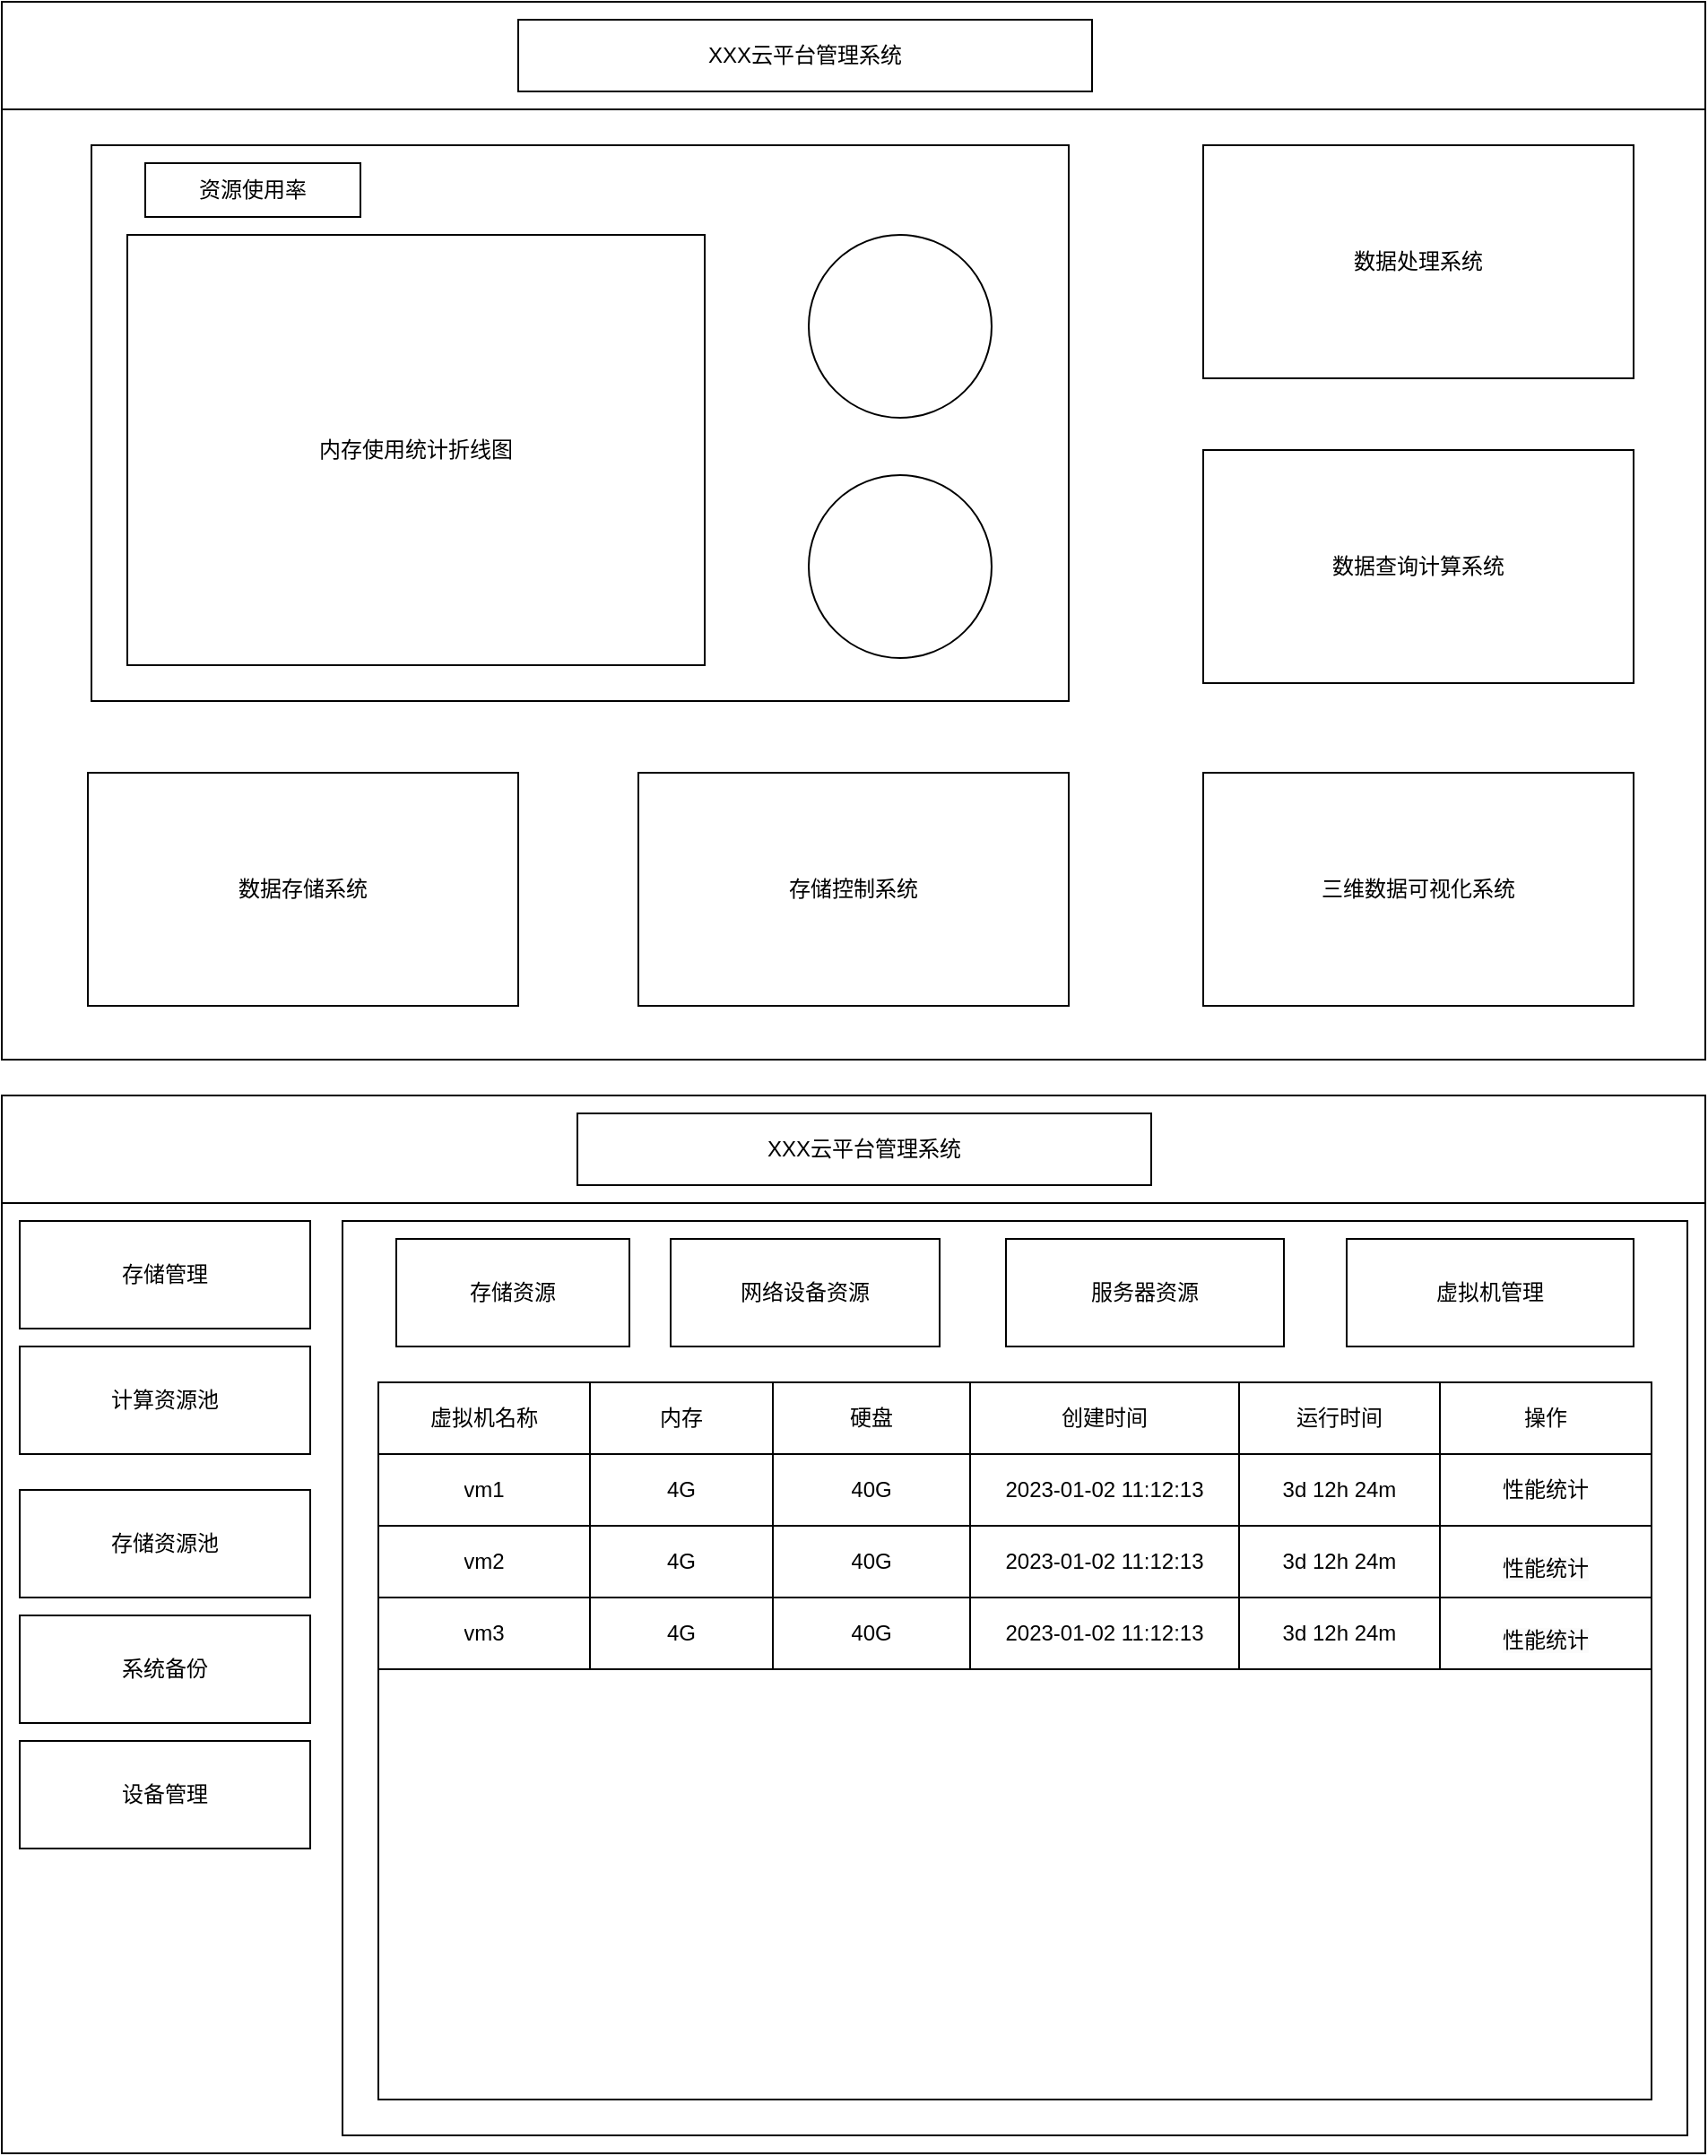 <mxfile version="21.3.3" type="github">
  <diagram name="第 1 页" id="NVEBLmxHPtYreF8IRJ6X">
    <mxGraphModel dx="1360" dy="977" grid="1" gridSize="10" guides="1" tooltips="1" connect="1" arrows="1" fold="1" page="1" pageScale="1" pageWidth="2339" pageHeight="3300" math="0" shadow="0">
      <root>
        <mxCell id="0" />
        <mxCell id="1" parent="0" />
        <mxCell id="mkwkqjg2g1FwR-pgGGm_-10" value="" style="rounded=0;whiteSpace=wrap;html=1;" vertex="1" parent="1">
          <mxGeometry x="140" y="680" width="950" height="590" as="geometry" />
        </mxCell>
        <mxCell id="mkwkqjg2g1FwR-pgGGm_-4" value="数据存储系统" style="rounded=0;whiteSpace=wrap;html=1;" vertex="1" parent="1">
          <mxGeometry x="188" y="1110" width="240" height="130" as="geometry" />
        </mxCell>
        <mxCell id="mkwkqjg2g1FwR-pgGGm_-5" value="数据查询计算系统" style="rounded=0;whiteSpace=wrap;html=1;" vertex="1" parent="1">
          <mxGeometry x="810" y="930" width="240" height="130" as="geometry" />
        </mxCell>
        <mxCell id="mkwkqjg2g1FwR-pgGGm_-6" value="三维数据可视化系统" style="rounded=0;whiteSpace=wrap;html=1;" vertex="1" parent="1">
          <mxGeometry x="810" y="1110" width="240" height="130" as="geometry" />
        </mxCell>
        <mxCell id="mkwkqjg2g1FwR-pgGGm_-8" value="数据处理系统" style="rounded=0;whiteSpace=wrap;html=1;" vertex="1" parent="1">
          <mxGeometry x="810" y="760" width="240" height="130" as="geometry" />
        </mxCell>
        <mxCell id="mkwkqjg2g1FwR-pgGGm_-7" value="存储控制系统" style="rounded=0;whiteSpace=wrap;html=1;" vertex="1" parent="1">
          <mxGeometry x="495" y="1110" width="240" height="130" as="geometry" />
        </mxCell>
        <mxCell id="mkwkqjg2g1FwR-pgGGm_-11" value="" style="rounded=0;whiteSpace=wrap;html=1;" vertex="1" parent="1">
          <mxGeometry x="140" y="680" width="950" height="60" as="geometry" />
        </mxCell>
        <mxCell id="mkwkqjg2g1FwR-pgGGm_-12" value="XXX云平台管理系统" style="rounded=0;whiteSpace=wrap;html=1;align=center;" vertex="1" parent="1">
          <mxGeometry x="428" y="690" width="320" height="40" as="geometry" />
        </mxCell>
        <mxCell id="mkwkqjg2g1FwR-pgGGm_-18" value="" style="rounded=0;whiteSpace=wrap;html=1;" vertex="1" parent="1">
          <mxGeometry x="190" y="760" width="545" height="310" as="geometry" />
        </mxCell>
        <mxCell id="mkwkqjg2g1FwR-pgGGm_-16" value="" style="ellipse;whiteSpace=wrap;html=1;aspect=fixed;" vertex="1" parent="1">
          <mxGeometry x="590" y="944" width="102" height="102" as="geometry" />
        </mxCell>
        <mxCell id="mkwkqjg2g1FwR-pgGGm_-20" value="内存使用统计折线图" style="rounded=0;whiteSpace=wrap;html=1;" vertex="1" parent="1">
          <mxGeometry x="210" y="810" width="322" height="240" as="geometry" />
        </mxCell>
        <mxCell id="mkwkqjg2g1FwR-pgGGm_-21" value="" style="ellipse;whiteSpace=wrap;html=1;aspect=fixed;" vertex="1" parent="1">
          <mxGeometry x="590" y="810" width="102" height="102" as="geometry" />
        </mxCell>
        <mxCell id="mkwkqjg2g1FwR-pgGGm_-23" value="" style="rounded=0;whiteSpace=wrap;html=1;" vertex="1" parent="1">
          <mxGeometry x="140" y="1290" width="950" height="590" as="geometry" />
        </mxCell>
        <mxCell id="mkwkqjg2g1FwR-pgGGm_-24" value="" style="rounded=0;whiteSpace=wrap;html=1;" vertex="1" parent="1">
          <mxGeometry x="140" y="1290" width="950" height="60" as="geometry" />
        </mxCell>
        <mxCell id="mkwkqjg2g1FwR-pgGGm_-27" value="XXX云平台管理系统" style="rounded=0;whiteSpace=wrap;html=1;align=center;" vertex="1" parent="1">
          <mxGeometry x="461" y="1300" width="320" height="40" as="geometry" />
        </mxCell>
        <mxCell id="mkwkqjg2g1FwR-pgGGm_-29" value="存储管理" style="rounded=0;whiteSpace=wrap;html=1;" vertex="1" parent="1">
          <mxGeometry x="150" y="1360" width="162" height="60" as="geometry" />
        </mxCell>
        <mxCell id="mkwkqjg2g1FwR-pgGGm_-30" value="计算资源池" style="rounded=0;whiteSpace=wrap;html=1;" vertex="1" parent="1">
          <mxGeometry x="150" y="1430" width="162" height="60" as="geometry" />
        </mxCell>
        <mxCell id="mkwkqjg2g1FwR-pgGGm_-31" value="存储资源池" style="rounded=0;whiteSpace=wrap;html=1;" vertex="1" parent="1">
          <mxGeometry x="150" y="1510" width="162" height="60" as="geometry" />
        </mxCell>
        <mxCell id="mkwkqjg2g1FwR-pgGGm_-32" value="系统备份" style="rounded=0;whiteSpace=wrap;html=1;" vertex="1" parent="1">
          <mxGeometry x="150" y="1580" width="162" height="60" as="geometry" />
        </mxCell>
        <mxCell id="mkwkqjg2g1FwR-pgGGm_-33" value="设备管理" style="rounded=0;whiteSpace=wrap;html=1;" vertex="1" parent="1">
          <mxGeometry x="150" y="1650" width="162" height="60" as="geometry" />
        </mxCell>
        <mxCell id="mkwkqjg2g1FwR-pgGGm_-34" value="" style="rounded=0;whiteSpace=wrap;html=1;" vertex="1" parent="1">
          <mxGeometry x="330" y="1360" width="750" height="510" as="geometry" />
        </mxCell>
        <mxCell id="mkwkqjg2g1FwR-pgGGm_-35" value="存储资源" style="rounded=0;whiteSpace=wrap;html=1;" vertex="1" parent="1">
          <mxGeometry x="360" y="1370" width="130" height="60" as="geometry" />
        </mxCell>
        <mxCell id="mkwkqjg2g1FwR-pgGGm_-36" value="网络设备资源" style="rounded=0;whiteSpace=wrap;html=1;" vertex="1" parent="1">
          <mxGeometry x="513" y="1370" width="150" height="60" as="geometry" />
        </mxCell>
        <mxCell id="mkwkqjg2g1FwR-pgGGm_-37" value="虚拟机管理" style="rounded=0;whiteSpace=wrap;html=1;" vertex="1" parent="1">
          <mxGeometry x="890" y="1370" width="160" height="60" as="geometry" />
        </mxCell>
        <mxCell id="mkwkqjg2g1FwR-pgGGm_-38" value="服务器资源" style="rounded=0;whiteSpace=wrap;html=1;" vertex="1" parent="1">
          <mxGeometry x="700" y="1370" width="155" height="60" as="geometry" />
        </mxCell>
        <mxCell id="mkwkqjg2g1FwR-pgGGm_-40" value="" style="rounded=0;whiteSpace=wrap;html=1;" vertex="1" parent="1">
          <mxGeometry x="350" y="1450" width="710" height="400" as="geometry" />
        </mxCell>
        <mxCell id="mkwkqjg2g1FwR-pgGGm_-41" value="" style="shape=table;startSize=0;container=1;collapsible=0;childLayout=tableLayout;" vertex="1" parent="1">
          <mxGeometry x="350" y="1450" width="710" height="160" as="geometry" />
        </mxCell>
        <mxCell id="mkwkqjg2g1FwR-pgGGm_-42" value="" style="shape=tableRow;horizontal=0;startSize=0;swimlaneHead=0;swimlaneBody=0;strokeColor=inherit;top=0;left=0;bottom=0;right=0;collapsible=0;dropTarget=0;fillColor=none;points=[[0,0.5],[1,0.5]];portConstraint=eastwest;" vertex="1" parent="mkwkqjg2g1FwR-pgGGm_-41">
          <mxGeometry width="710" height="40" as="geometry" />
        </mxCell>
        <mxCell id="mkwkqjg2g1FwR-pgGGm_-43" value="虚拟机名称" style="shape=partialRectangle;html=1;whiteSpace=wrap;connectable=0;strokeColor=inherit;overflow=hidden;fillColor=none;top=0;left=0;bottom=0;right=0;pointerEvents=1;" vertex="1" parent="mkwkqjg2g1FwR-pgGGm_-42">
          <mxGeometry width="118" height="40" as="geometry">
            <mxRectangle width="118" height="40" as="alternateBounds" />
          </mxGeometry>
        </mxCell>
        <mxCell id="mkwkqjg2g1FwR-pgGGm_-44" value="内存" style="shape=partialRectangle;html=1;whiteSpace=wrap;connectable=0;strokeColor=inherit;overflow=hidden;fillColor=none;top=0;left=0;bottom=0;right=0;pointerEvents=1;" vertex="1" parent="mkwkqjg2g1FwR-pgGGm_-42">
          <mxGeometry x="118" width="102" height="40" as="geometry">
            <mxRectangle width="102" height="40" as="alternateBounds" />
          </mxGeometry>
        </mxCell>
        <mxCell id="mkwkqjg2g1FwR-pgGGm_-45" value="硬盘" style="shape=partialRectangle;html=1;whiteSpace=wrap;connectable=0;strokeColor=inherit;overflow=hidden;fillColor=none;top=0;left=0;bottom=0;right=0;pointerEvents=1;" vertex="1" parent="mkwkqjg2g1FwR-pgGGm_-42">
          <mxGeometry x="220" width="110" height="40" as="geometry">
            <mxRectangle width="110" height="40" as="alternateBounds" />
          </mxGeometry>
        </mxCell>
        <mxCell id="mkwkqjg2g1FwR-pgGGm_-46" value="创建时间" style="shape=partialRectangle;html=1;whiteSpace=wrap;connectable=0;strokeColor=inherit;overflow=hidden;fillColor=none;top=0;left=0;bottom=0;right=0;pointerEvents=1;" vertex="1" parent="mkwkqjg2g1FwR-pgGGm_-42">
          <mxGeometry x="330" width="150" height="40" as="geometry">
            <mxRectangle width="150" height="40" as="alternateBounds" />
          </mxGeometry>
        </mxCell>
        <mxCell id="mkwkqjg2g1FwR-pgGGm_-47" value="运行时间" style="shape=partialRectangle;html=1;whiteSpace=wrap;connectable=0;strokeColor=inherit;overflow=hidden;fillColor=none;top=0;left=0;bottom=0;right=0;pointerEvents=1;" vertex="1" parent="mkwkqjg2g1FwR-pgGGm_-42">
          <mxGeometry x="480" width="112" height="40" as="geometry">
            <mxRectangle width="112" height="40" as="alternateBounds" />
          </mxGeometry>
        </mxCell>
        <mxCell id="mkwkqjg2g1FwR-pgGGm_-48" value="操作" style="shape=partialRectangle;html=1;whiteSpace=wrap;connectable=0;strokeColor=inherit;overflow=hidden;fillColor=none;top=0;left=0;bottom=0;right=0;pointerEvents=1;" vertex="1" parent="mkwkqjg2g1FwR-pgGGm_-42">
          <mxGeometry x="592" width="118" height="40" as="geometry">
            <mxRectangle width="118" height="40" as="alternateBounds" />
          </mxGeometry>
        </mxCell>
        <mxCell id="mkwkqjg2g1FwR-pgGGm_-56" value="" style="shape=tableRow;horizontal=0;startSize=0;swimlaneHead=0;swimlaneBody=0;strokeColor=inherit;top=0;left=0;bottom=0;right=0;collapsible=0;dropTarget=0;fillColor=none;points=[[0,0.5],[1,0.5]];portConstraint=eastwest;" vertex="1" parent="mkwkqjg2g1FwR-pgGGm_-41">
          <mxGeometry y="40" width="710" height="40" as="geometry" />
        </mxCell>
        <mxCell id="mkwkqjg2g1FwR-pgGGm_-57" value="vm1" style="shape=partialRectangle;html=1;whiteSpace=wrap;connectable=0;strokeColor=inherit;overflow=hidden;fillColor=none;top=0;left=0;bottom=0;right=0;pointerEvents=1;" vertex="1" parent="mkwkqjg2g1FwR-pgGGm_-56">
          <mxGeometry width="118" height="40" as="geometry">
            <mxRectangle width="118" height="40" as="alternateBounds" />
          </mxGeometry>
        </mxCell>
        <mxCell id="mkwkqjg2g1FwR-pgGGm_-58" value="4G" style="shape=partialRectangle;html=1;whiteSpace=wrap;connectable=0;strokeColor=inherit;overflow=hidden;fillColor=none;top=0;left=0;bottom=0;right=0;pointerEvents=1;" vertex="1" parent="mkwkqjg2g1FwR-pgGGm_-56">
          <mxGeometry x="118" width="102" height="40" as="geometry">
            <mxRectangle width="102" height="40" as="alternateBounds" />
          </mxGeometry>
        </mxCell>
        <mxCell id="mkwkqjg2g1FwR-pgGGm_-59" value="40G" style="shape=partialRectangle;html=1;whiteSpace=wrap;connectable=0;strokeColor=inherit;overflow=hidden;fillColor=none;top=0;left=0;bottom=0;right=0;pointerEvents=1;" vertex="1" parent="mkwkqjg2g1FwR-pgGGm_-56">
          <mxGeometry x="220" width="110" height="40" as="geometry">
            <mxRectangle width="110" height="40" as="alternateBounds" />
          </mxGeometry>
        </mxCell>
        <mxCell id="mkwkqjg2g1FwR-pgGGm_-60" value="2023-01-02 11:12:13" style="shape=partialRectangle;html=1;whiteSpace=wrap;connectable=0;strokeColor=inherit;overflow=hidden;fillColor=none;top=0;left=0;bottom=0;right=0;pointerEvents=1;" vertex="1" parent="mkwkqjg2g1FwR-pgGGm_-56">
          <mxGeometry x="330" width="150" height="40" as="geometry">
            <mxRectangle width="150" height="40" as="alternateBounds" />
          </mxGeometry>
        </mxCell>
        <mxCell id="mkwkqjg2g1FwR-pgGGm_-61" value="3d 12h 24m" style="shape=partialRectangle;html=1;whiteSpace=wrap;connectable=0;strokeColor=inherit;overflow=hidden;fillColor=none;top=0;left=0;bottom=0;right=0;pointerEvents=1;" vertex="1" parent="mkwkqjg2g1FwR-pgGGm_-56">
          <mxGeometry x="480" width="112" height="40" as="geometry">
            <mxRectangle width="112" height="40" as="alternateBounds" />
          </mxGeometry>
        </mxCell>
        <mxCell id="mkwkqjg2g1FwR-pgGGm_-62" value="性能统计" style="shape=partialRectangle;html=1;whiteSpace=wrap;connectable=0;strokeColor=inherit;overflow=hidden;fillColor=none;top=0;left=0;bottom=0;right=0;pointerEvents=1;" vertex="1" parent="mkwkqjg2g1FwR-pgGGm_-56">
          <mxGeometry x="592" width="118" height="40" as="geometry">
            <mxRectangle width="118" height="40" as="alternateBounds" />
          </mxGeometry>
        </mxCell>
        <mxCell id="mkwkqjg2g1FwR-pgGGm_-49" value="" style="shape=tableRow;horizontal=0;startSize=0;swimlaneHead=0;swimlaneBody=0;strokeColor=inherit;top=0;left=0;bottom=0;right=0;collapsible=0;dropTarget=0;fillColor=none;points=[[0,0.5],[1,0.5]];portConstraint=eastwest;" vertex="1" parent="mkwkqjg2g1FwR-pgGGm_-41">
          <mxGeometry y="80" width="710" height="40" as="geometry" />
        </mxCell>
        <mxCell id="mkwkqjg2g1FwR-pgGGm_-50" value="vm2" style="shape=partialRectangle;html=1;whiteSpace=wrap;connectable=0;strokeColor=inherit;overflow=hidden;fillColor=none;top=0;left=0;bottom=0;right=0;pointerEvents=1;" vertex="1" parent="mkwkqjg2g1FwR-pgGGm_-49">
          <mxGeometry width="118" height="40" as="geometry">
            <mxRectangle width="118" height="40" as="alternateBounds" />
          </mxGeometry>
        </mxCell>
        <mxCell id="mkwkqjg2g1FwR-pgGGm_-51" value="4G" style="shape=partialRectangle;html=1;whiteSpace=wrap;connectable=0;strokeColor=inherit;overflow=hidden;fillColor=none;top=0;left=0;bottom=0;right=0;pointerEvents=1;" vertex="1" parent="mkwkqjg2g1FwR-pgGGm_-49">
          <mxGeometry x="118" width="102" height="40" as="geometry">
            <mxRectangle width="102" height="40" as="alternateBounds" />
          </mxGeometry>
        </mxCell>
        <mxCell id="mkwkqjg2g1FwR-pgGGm_-52" value="40G" style="shape=partialRectangle;html=1;whiteSpace=wrap;connectable=0;strokeColor=inherit;overflow=hidden;fillColor=none;top=0;left=0;bottom=0;right=0;pointerEvents=1;" vertex="1" parent="mkwkqjg2g1FwR-pgGGm_-49">
          <mxGeometry x="220" width="110" height="40" as="geometry">
            <mxRectangle width="110" height="40" as="alternateBounds" />
          </mxGeometry>
        </mxCell>
        <mxCell id="mkwkqjg2g1FwR-pgGGm_-53" value="2023-01-02 11:12:13" style="shape=partialRectangle;html=1;whiteSpace=wrap;connectable=0;strokeColor=inherit;overflow=hidden;fillColor=none;top=0;left=0;bottom=0;right=0;pointerEvents=1;" vertex="1" parent="mkwkqjg2g1FwR-pgGGm_-49">
          <mxGeometry x="330" width="150" height="40" as="geometry">
            <mxRectangle width="150" height="40" as="alternateBounds" />
          </mxGeometry>
        </mxCell>
        <mxCell id="mkwkqjg2g1FwR-pgGGm_-54" value="3d 12h 24m" style="shape=partialRectangle;html=1;whiteSpace=wrap;connectable=0;strokeColor=inherit;overflow=hidden;fillColor=none;top=0;left=0;bottom=0;right=0;pointerEvents=1;" vertex="1" parent="mkwkqjg2g1FwR-pgGGm_-49">
          <mxGeometry x="480" width="112" height="40" as="geometry">
            <mxRectangle width="112" height="40" as="alternateBounds" />
          </mxGeometry>
        </mxCell>
        <mxCell id="mkwkqjg2g1FwR-pgGGm_-55" value="&#xa;&lt;span style=&quot;color: rgb(0, 0, 0); font-family: Helvetica; font-size: 12px; font-style: normal; font-variant-ligatures: normal; font-variant-caps: normal; font-weight: 400; letter-spacing: normal; orphans: 2; text-align: center; text-indent: 0px; text-transform: none; widows: 2; word-spacing: 0px; -webkit-text-stroke-width: 0px; background-color: rgb(251, 251, 251); text-decoration-thickness: initial; text-decoration-style: initial; text-decoration-color: initial; float: none; display: inline !important;&quot;&gt;性能统计&lt;/span&gt;&#xa;&#xa;" style="shape=partialRectangle;html=1;whiteSpace=wrap;connectable=0;strokeColor=inherit;overflow=hidden;fillColor=none;top=0;left=0;bottom=0;right=0;pointerEvents=1;" vertex="1" parent="mkwkqjg2g1FwR-pgGGm_-49">
          <mxGeometry x="592" width="118" height="40" as="geometry">
            <mxRectangle width="118" height="40" as="alternateBounds" />
          </mxGeometry>
        </mxCell>
        <mxCell id="mkwkqjg2g1FwR-pgGGm_-63" value="" style="shape=tableRow;horizontal=0;startSize=0;swimlaneHead=0;swimlaneBody=0;strokeColor=inherit;top=0;left=0;bottom=0;right=0;collapsible=0;dropTarget=0;fillColor=none;points=[[0,0.5],[1,0.5]];portConstraint=eastwest;" vertex="1" parent="mkwkqjg2g1FwR-pgGGm_-41">
          <mxGeometry y="120" width="710" height="40" as="geometry" />
        </mxCell>
        <mxCell id="mkwkqjg2g1FwR-pgGGm_-64" value="vm3" style="shape=partialRectangle;html=1;whiteSpace=wrap;connectable=0;strokeColor=inherit;overflow=hidden;fillColor=none;top=0;left=0;bottom=0;right=0;pointerEvents=1;" vertex="1" parent="mkwkqjg2g1FwR-pgGGm_-63">
          <mxGeometry width="118" height="40" as="geometry">
            <mxRectangle width="118" height="40" as="alternateBounds" />
          </mxGeometry>
        </mxCell>
        <mxCell id="mkwkqjg2g1FwR-pgGGm_-65" value="4G" style="shape=partialRectangle;html=1;whiteSpace=wrap;connectable=0;strokeColor=inherit;overflow=hidden;fillColor=none;top=0;left=0;bottom=0;right=0;pointerEvents=1;" vertex="1" parent="mkwkqjg2g1FwR-pgGGm_-63">
          <mxGeometry x="118" width="102" height="40" as="geometry">
            <mxRectangle width="102" height="40" as="alternateBounds" />
          </mxGeometry>
        </mxCell>
        <mxCell id="mkwkqjg2g1FwR-pgGGm_-66" value="40G" style="shape=partialRectangle;html=1;whiteSpace=wrap;connectable=0;strokeColor=inherit;overflow=hidden;fillColor=none;top=0;left=0;bottom=0;right=0;pointerEvents=1;" vertex="1" parent="mkwkqjg2g1FwR-pgGGm_-63">
          <mxGeometry x="220" width="110" height="40" as="geometry">
            <mxRectangle width="110" height="40" as="alternateBounds" />
          </mxGeometry>
        </mxCell>
        <mxCell id="mkwkqjg2g1FwR-pgGGm_-67" value="2023-01-02 11:12:13" style="shape=partialRectangle;html=1;whiteSpace=wrap;connectable=0;strokeColor=inherit;overflow=hidden;fillColor=none;top=0;left=0;bottom=0;right=0;pointerEvents=1;" vertex="1" parent="mkwkqjg2g1FwR-pgGGm_-63">
          <mxGeometry x="330" width="150" height="40" as="geometry">
            <mxRectangle width="150" height="40" as="alternateBounds" />
          </mxGeometry>
        </mxCell>
        <mxCell id="mkwkqjg2g1FwR-pgGGm_-68" value="3d 12h 24m" style="shape=partialRectangle;html=1;whiteSpace=wrap;connectable=0;strokeColor=inherit;overflow=hidden;fillColor=none;top=0;left=0;bottom=0;right=0;pointerEvents=1;" vertex="1" parent="mkwkqjg2g1FwR-pgGGm_-63">
          <mxGeometry x="480" width="112" height="40" as="geometry">
            <mxRectangle width="112" height="40" as="alternateBounds" />
          </mxGeometry>
        </mxCell>
        <mxCell id="mkwkqjg2g1FwR-pgGGm_-69" value="&#xa;&lt;span style=&quot;color: rgb(0, 0, 0); font-family: Helvetica; font-size: 12px; font-style: normal; font-variant-ligatures: normal; font-variant-caps: normal; font-weight: 400; letter-spacing: normal; orphans: 2; text-align: center; text-indent: 0px; text-transform: none; widows: 2; word-spacing: 0px; -webkit-text-stroke-width: 0px; background-color: rgb(251, 251, 251); text-decoration-thickness: initial; text-decoration-style: initial; text-decoration-color: initial; float: none; display: inline !important;&quot;&gt;性能统计&lt;/span&gt;&#xa;&#xa;" style="shape=partialRectangle;html=1;whiteSpace=wrap;connectable=0;strokeColor=inherit;overflow=hidden;fillColor=none;top=0;left=0;bottom=0;right=0;pointerEvents=1;" vertex="1" parent="mkwkqjg2g1FwR-pgGGm_-63">
          <mxGeometry x="592" width="118" height="40" as="geometry">
            <mxRectangle width="118" height="40" as="alternateBounds" />
          </mxGeometry>
        </mxCell>
        <mxCell id="mkwkqjg2g1FwR-pgGGm_-71" value="资源使用率" style="rounded=0;whiteSpace=wrap;html=1;" vertex="1" parent="1">
          <mxGeometry x="220" y="770" width="120" height="30" as="geometry" />
        </mxCell>
      </root>
    </mxGraphModel>
  </diagram>
</mxfile>
